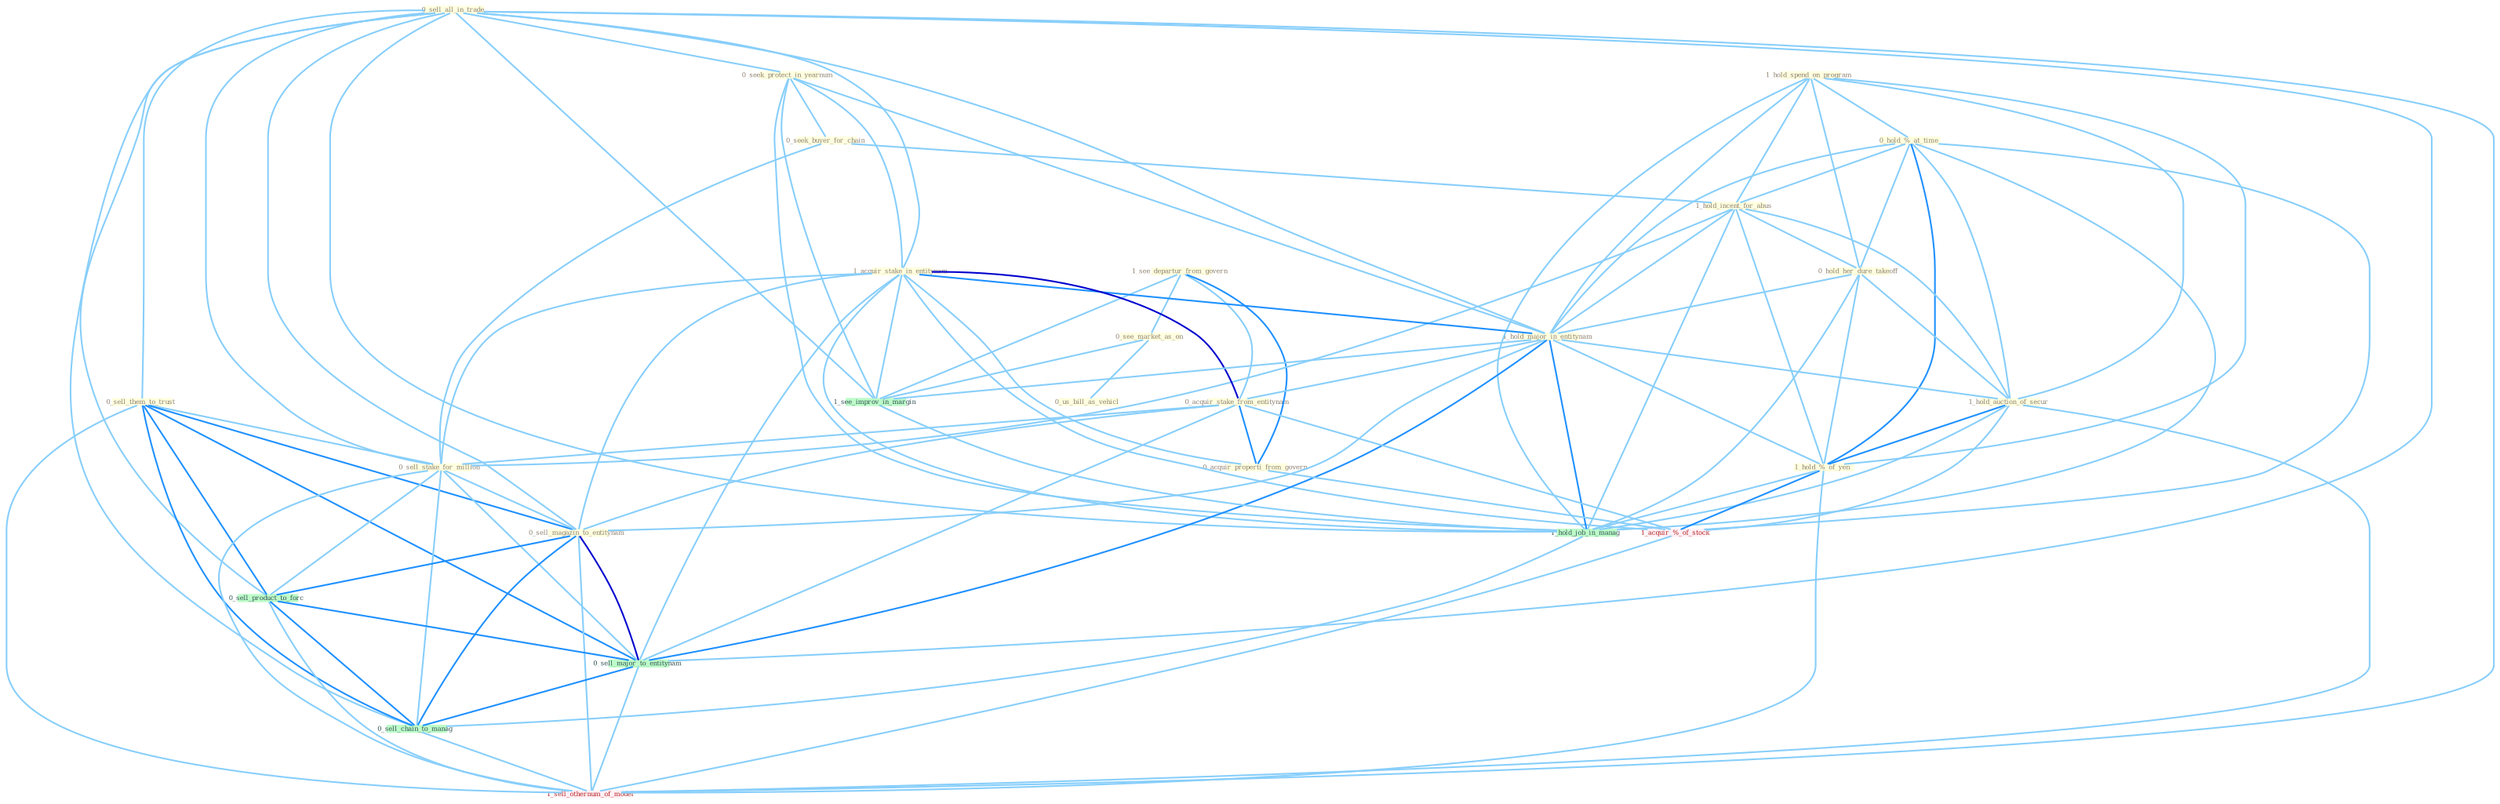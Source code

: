 Graph G{ 
    node
    [shape=polygon,style=filled,width=.5,height=.06,color="#BDFCC9",fixedsize=true,fontsize=4,
    fontcolor="#2f4f4f"];
    {node
    [color="#ffffe0", fontcolor="#8b7d6b"] "0_sell_all_in_trade " "0_seek_protect_in_yearnum " "1_hold_spend_on_program " "0_seek_buyer_for_chain " "1_see_departur_from_govern " "0_sell_them_to_trust " "0_hold_%_at_time " "1_hold_incent_for_abus " "1_acquir_stake_in_entitynam " "0_hold_her_dure_takeoff " "1_hold_major_in_entitynam " "0_acquir_stake_from_entitynam " "0_sell_stake_for_million " "0_see_market_as_on " "1_hold_auction_of_secur " "0_acquir_properti_from_govern " "0_us_bill_as_vehicl " "0_sell_magazin_to_entitynam " "1_hold_%_of_yen "}
{node [color="#fff0f5", fontcolor="#b22222"] "1_acquir_%_of_stock " "1_sell_othernum_of_model "}
edge [color="#B0E2FF"];

	"0_sell_all_in_trade " -- "0_seek_protect_in_yearnum " [w="1", color="#87cefa" ];
	"0_sell_all_in_trade " -- "0_sell_them_to_trust " [w="1", color="#87cefa" ];
	"0_sell_all_in_trade " -- "1_acquir_stake_in_entitynam " [w="1", color="#87cefa" ];
	"0_sell_all_in_trade " -- "1_hold_major_in_entitynam " [w="1", color="#87cefa" ];
	"0_sell_all_in_trade " -- "0_sell_stake_for_million " [w="1", color="#87cefa" ];
	"0_sell_all_in_trade " -- "0_sell_magazin_to_entitynam " [w="1", color="#87cefa" ];
	"0_sell_all_in_trade " -- "1_see_improv_in_margin " [w="1", color="#87cefa" ];
	"0_sell_all_in_trade " -- "1_hold_job_in_manag " [w="1", color="#87cefa" ];
	"0_sell_all_in_trade " -- "0_sell_product_to_forc " [w="1", color="#87cefa" ];
	"0_sell_all_in_trade " -- "0_sell_major_to_entitynam " [w="1", color="#87cefa" ];
	"0_sell_all_in_trade " -- "0_sell_chain_to_manag " [w="1", color="#87cefa" ];
	"0_sell_all_in_trade " -- "1_sell_othernum_of_model " [w="1", color="#87cefa" ];
	"0_seek_protect_in_yearnum " -- "0_seek_buyer_for_chain " [w="1", color="#87cefa" ];
	"0_seek_protect_in_yearnum " -- "1_acquir_stake_in_entitynam " [w="1", color="#87cefa" ];
	"0_seek_protect_in_yearnum " -- "1_hold_major_in_entitynam " [w="1", color="#87cefa" ];
	"0_seek_protect_in_yearnum " -- "1_see_improv_in_margin " [w="1", color="#87cefa" ];
	"0_seek_protect_in_yearnum " -- "1_hold_job_in_manag " [w="1", color="#87cefa" ];
	"1_hold_spend_on_program " -- "0_hold_%_at_time " [w="1", color="#87cefa" ];
	"1_hold_spend_on_program " -- "1_hold_incent_for_abus " [w="1", color="#87cefa" ];
	"1_hold_spend_on_program " -- "0_hold_her_dure_takeoff " [w="1", color="#87cefa" ];
	"1_hold_spend_on_program " -- "1_hold_major_in_entitynam " [w="1", color="#87cefa" ];
	"1_hold_spend_on_program " -- "1_hold_auction_of_secur " [w="1", color="#87cefa" ];
	"1_hold_spend_on_program " -- "1_hold_%_of_yen " [w="1", color="#87cefa" ];
	"1_hold_spend_on_program " -- "1_hold_job_in_manag " [w="1", color="#87cefa" ];
	"0_seek_buyer_for_chain " -- "1_hold_incent_for_abus " [w="1", color="#87cefa" ];
	"0_seek_buyer_for_chain " -- "0_sell_stake_for_million " [w="1", color="#87cefa" ];
	"1_see_departur_from_govern " -- "0_acquir_stake_from_entitynam " [w="1", color="#87cefa" ];
	"1_see_departur_from_govern " -- "0_see_market_as_on " [w="1", color="#87cefa" ];
	"1_see_departur_from_govern " -- "0_acquir_properti_from_govern " [w="2", color="#1e90ff" , len=0.8];
	"1_see_departur_from_govern " -- "1_see_improv_in_margin " [w="1", color="#87cefa" ];
	"0_sell_them_to_trust " -- "0_sell_stake_for_million " [w="1", color="#87cefa" ];
	"0_sell_them_to_trust " -- "0_sell_magazin_to_entitynam " [w="2", color="#1e90ff" , len=0.8];
	"0_sell_them_to_trust " -- "0_sell_product_to_forc " [w="2", color="#1e90ff" , len=0.8];
	"0_sell_them_to_trust " -- "0_sell_major_to_entitynam " [w="2", color="#1e90ff" , len=0.8];
	"0_sell_them_to_trust " -- "0_sell_chain_to_manag " [w="2", color="#1e90ff" , len=0.8];
	"0_sell_them_to_trust " -- "1_sell_othernum_of_model " [w="1", color="#87cefa" ];
	"0_hold_%_at_time " -- "1_hold_incent_for_abus " [w="1", color="#87cefa" ];
	"0_hold_%_at_time " -- "0_hold_her_dure_takeoff " [w="1", color="#87cefa" ];
	"0_hold_%_at_time " -- "1_hold_major_in_entitynam " [w="1", color="#87cefa" ];
	"0_hold_%_at_time " -- "1_hold_auction_of_secur " [w="1", color="#87cefa" ];
	"0_hold_%_at_time " -- "1_hold_%_of_yen " [w="2", color="#1e90ff" , len=0.8];
	"0_hold_%_at_time " -- "1_acquir_%_of_stock " [w="1", color="#87cefa" ];
	"0_hold_%_at_time " -- "1_hold_job_in_manag " [w="1", color="#87cefa" ];
	"1_hold_incent_for_abus " -- "0_hold_her_dure_takeoff " [w="1", color="#87cefa" ];
	"1_hold_incent_for_abus " -- "1_hold_major_in_entitynam " [w="1", color="#87cefa" ];
	"1_hold_incent_for_abus " -- "0_sell_stake_for_million " [w="1", color="#87cefa" ];
	"1_hold_incent_for_abus " -- "1_hold_auction_of_secur " [w="1", color="#87cefa" ];
	"1_hold_incent_for_abus " -- "1_hold_%_of_yen " [w="1", color="#87cefa" ];
	"1_hold_incent_for_abus " -- "1_hold_job_in_manag " [w="1", color="#87cefa" ];
	"1_acquir_stake_in_entitynam " -- "1_hold_major_in_entitynam " [w="2", color="#1e90ff" , len=0.8];
	"1_acquir_stake_in_entitynam " -- "0_acquir_stake_from_entitynam " [w="3", color="#0000cd" , len=0.6];
	"1_acquir_stake_in_entitynam " -- "0_sell_stake_for_million " [w="1", color="#87cefa" ];
	"1_acquir_stake_in_entitynam " -- "0_acquir_properti_from_govern " [w="1", color="#87cefa" ];
	"1_acquir_stake_in_entitynam " -- "0_sell_magazin_to_entitynam " [w="1", color="#87cefa" ];
	"1_acquir_stake_in_entitynam " -- "1_see_improv_in_margin " [w="1", color="#87cefa" ];
	"1_acquir_stake_in_entitynam " -- "1_acquir_%_of_stock " [w="1", color="#87cefa" ];
	"1_acquir_stake_in_entitynam " -- "1_hold_job_in_manag " [w="1", color="#87cefa" ];
	"1_acquir_stake_in_entitynam " -- "0_sell_major_to_entitynam " [w="1", color="#87cefa" ];
	"0_hold_her_dure_takeoff " -- "1_hold_major_in_entitynam " [w="1", color="#87cefa" ];
	"0_hold_her_dure_takeoff " -- "1_hold_auction_of_secur " [w="1", color="#87cefa" ];
	"0_hold_her_dure_takeoff " -- "1_hold_%_of_yen " [w="1", color="#87cefa" ];
	"0_hold_her_dure_takeoff " -- "1_hold_job_in_manag " [w="1", color="#87cefa" ];
	"1_hold_major_in_entitynam " -- "0_acquir_stake_from_entitynam " [w="1", color="#87cefa" ];
	"1_hold_major_in_entitynam " -- "1_hold_auction_of_secur " [w="1", color="#87cefa" ];
	"1_hold_major_in_entitynam " -- "0_sell_magazin_to_entitynam " [w="1", color="#87cefa" ];
	"1_hold_major_in_entitynam " -- "1_hold_%_of_yen " [w="1", color="#87cefa" ];
	"1_hold_major_in_entitynam " -- "1_see_improv_in_margin " [w="1", color="#87cefa" ];
	"1_hold_major_in_entitynam " -- "1_hold_job_in_manag " [w="2", color="#1e90ff" , len=0.8];
	"1_hold_major_in_entitynam " -- "0_sell_major_to_entitynam " [w="2", color="#1e90ff" , len=0.8];
	"0_acquir_stake_from_entitynam " -- "0_sell_stake_for_million " [w="1", color="#87cefa" ];
	"0_acquir_stake_from_entitynam " -- "0_acquir_properti_from_govern " [w="2", color="#1e90ff" , len=0.8];
	"0_acquir_stake_from_entitynam " -- "0_sell_magazin_to_entitynam " [w="1", color="#87cefa" ];
	"0_acquir_stake_from_entitynam " -- "1_acquir_%_of_stock " [w="1", color="#87cefa" ];
	"0_acquir_stake_from_entitynam " -- "0_sell_major_to_entitynam " [w="1", color="#87cefa" ];
	"0_sell_stake_for_million " -- "0_sell_magazin_to_entitynam " [w="1", color="#87cefa" ];
	"0_sell_stake_for_million " -- "0_sell_product_to_forc " [w="1", color="#87cefa" ];
	"0_sell_stake_for_million " -- "0_sell_major_to_entitynam " [w="1", color="#87cefa" ];
	"0_sell_stake_for_million " -- "0_sell_chain_to_manag " [w="1", color="#87cefa" ];
	"0_sell_stake_for_million " -- "1_sell_othernum_of_model " [w="1", color="#87cefa" ];
	"0_see_market_as_on " -- "0_us_bill_as_vehicl " [w="1", color="#87cefa" ];
	"0_see_market_as_on " -- "1_see_improv_in_margin " [w="1", color="#87cefa" ];
	"1_hold_auction_of_secur " -- "1_hold_%_of_yen " [w="2", color="#1e90ff" , len=0.8];
	"1_hold_auction_of_secur " -- "1_acquir_%_of_stock " [w="1", color="#87cefa" ];
	"1_hold_auction_of_secur " -- "1_hold_job_in_manag " [w="1", color="#87cefa" ];
	"1_hold_auction_of_secur " -- "1_sell_othernum_of_model " [w="1", color="#87cefa" ];
	"0_acquir_properti_from_govern " -- "1_acquir_%_of_stock " [w="1", color="#87cefa" ];
	"0_sell_magazin_to_entitynam " -- "0_sell_product_to_forc " [w="2", color="#1e90ff" , len=0.8];
	"0_sell_magazin_to_entitynam " -- "0_sell_major_to_entitynam " [w="3", color="#0000cd" , len=0.6];
	"0_sell_magazin_to_entitynam " -- "0_sell_chain_to_manag " [w="2", color="#1e90ff" , len=0.8];
	"0_sell_magazin_to_entitynam " -- "1_sell_othernum_of_model " [w="1", color="#87cefa" ];
	"1_hold_%_of_yen " -- "1_acquir_%_of_stock " [w="2", color="#1e90ff" , len=0.8];
	"1_hold_%_of_yen " -- "1_hold_job_in_manag " [w="1", color="#87cefa" ];
	"1_hold_%_of_yen " -- "1_sell_othernum_of_model " [w="1", color="#87cefa" ];
	"1_see_improv_in_margin " -- "1_hold_job_in_manag " [w="1", color="#87cefa" ];
	"1_acquir_%_of_stock " -- "1_sell_othernum_of_model " [w="1", color="#87cefa" ];
	"1_hold_job_in_manag " -- "0_sell_chain_to_manag " [w="1", color="#87cefa" ];
	"0_sell_product_to_forc " -- "0_sell_major_to_entitynam " [w="2", color="#1e90ff" , len=0.8];
	"0_sell_product_to_forc " -- "0_sell_chain_to_manag " [w="2", color="#1e90ff" , len=0.8];
	"0_sell_product_to_forc " -- "1_sell_othernum_of_model " [w="1", color="#87cefa" ];
	"0_sell_major_to_entitynam " -- "0_sell_chain_to_manag " [w="2", color="#1e90ff" , len=0.8];
	"0_sell_major_to_entitynam " -- "1_sell_othernum_of_model " [w="1", color="#87cefa" ];
	"0_sell_chain_to_manag " -- "1_sell_othernum_of_model " [w="1", color="#87cefa" ];
}
